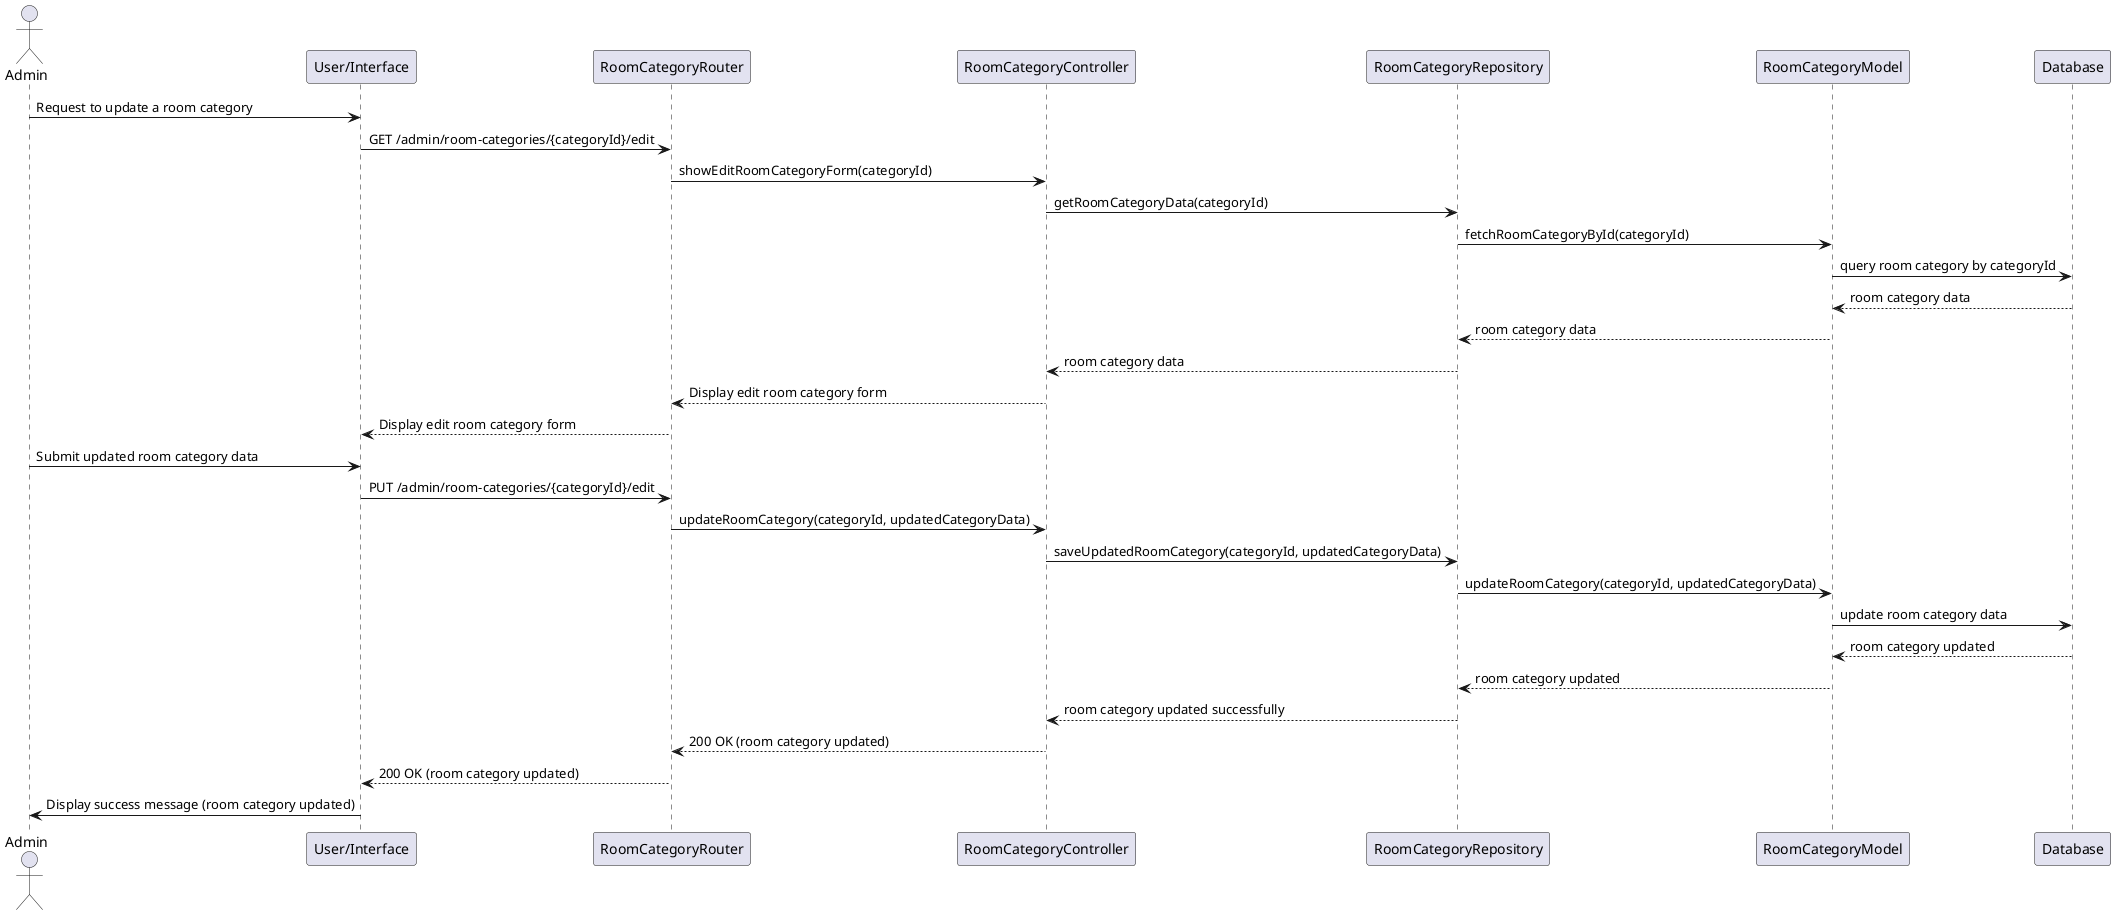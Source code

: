 @startuml
actor Admin
participant "User/Interface" as UI
participant "RoomCategoryRouter" as Router
participant "RoomCategoryController" as Controller
participant "RoomCategoryRepository" as Repository
participant "RoomCategoryModel" as RoomCategoryModel
participant "Database" as DB

Admin -> UI: Request to update a room category
UI -> Router: GET /admin/room-categories/{categoryId}/edit
Router -> Controller: showEditRoomCategoryForm(categoryId)
Controller -> Repository: getRoomCategoryData(categoryId)

Repository -> RoomCategoryModel: fetchRoomCategoryById(categoryId)
RoomCategoryModel -> DB: query room category by categoryId
DB --> RoomCategoryModel: room category data
RoomCategoryModel --> Repository: room category data
Repository --> Controller: room category data
Controller --> Router: Display edit room category form
Router --> UI: Display edit room category form

Admin -> UI: Submit updated room category data
UI -> Router: PUT /admin/room-categories/{categoryId}/edit
Router -> Controller: updateRoomCategory(categoryId, updatedCategoryData)
Controller -> Repository: saveUpdatedRoomCategory(categoryId, updatedCategoryData)

Repository -> RoomCategoryModel: updateRoomCategory(categoryId, updatedCategoryData)
RoomCategoryModel -> DB: update room category data
DB --> RoomCategoryModel: room category updated
RoomCategoryModel --> Repository: room category updated
Repository --> Controller: room category updated successfully

Controller --> Router: 200 OK (room category updated)
Router --> UI: 200 OK (room category updated)
UI -> Admin: Display success message (room category updated)
@enduml
